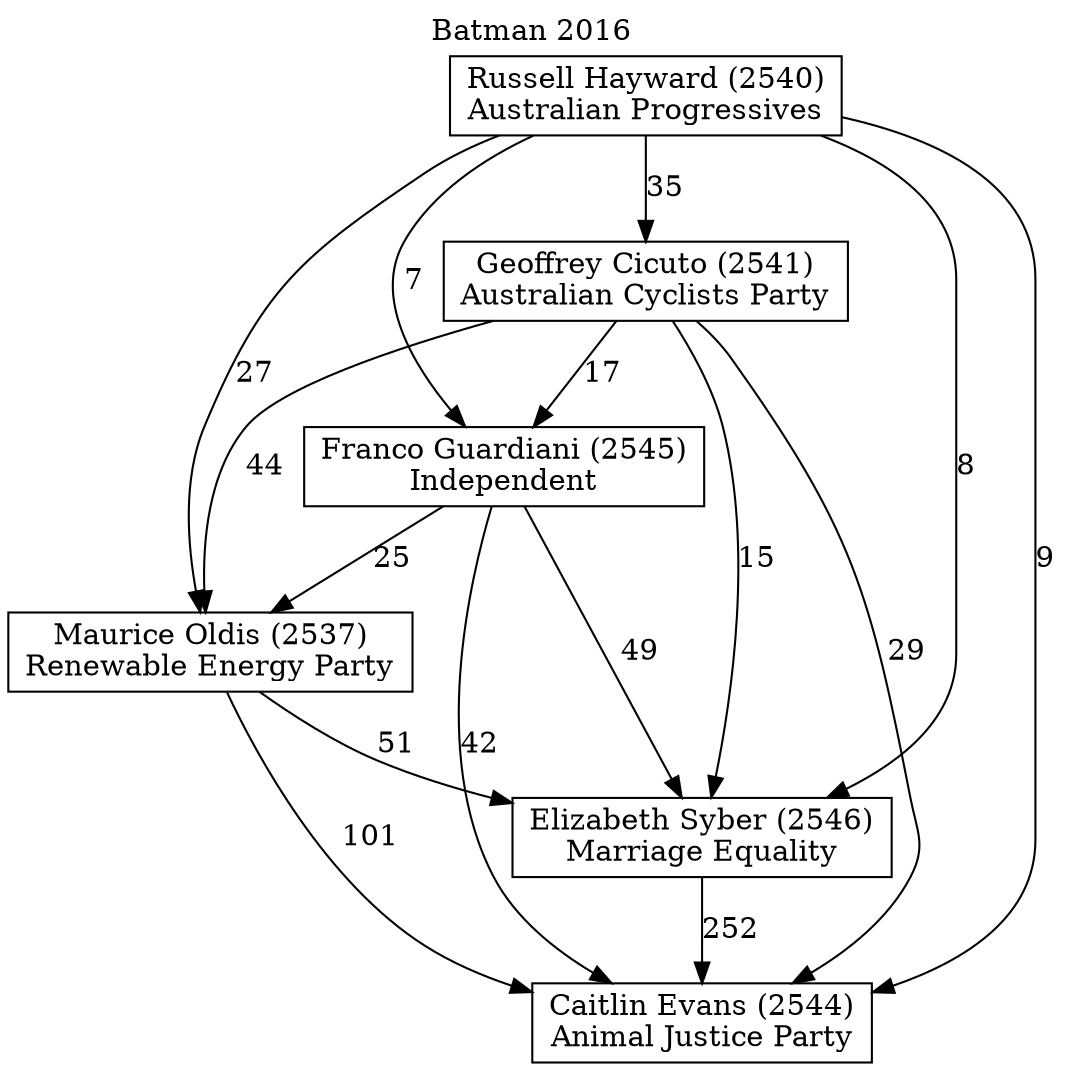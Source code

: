 // House preference flow
digraph "Caitlin Evans (2544)_Batman_2016" {
	graph [label="Batman 2016" labelloc=t mclimit=10]
	node [shape=box]
	"Geoffrey Cicuto (2541)" [label="Geoffrey Cicuto (2541)
Australian Cyclists Party"]
	"Elizabeth Syber (2546)" [label="Elizabeth Syber (2546)
Marriage Equality"]
	"Russell Hayward (2540)" [label="Russell Hayward (2540)
Australian Progressives"]
	"Franco Guardiani (2545)" [label="Franco Guardiani (2545)
Independent"]
	"Caitlin Evans (2544)" [label="Caitlin Evans (2544)
Animal Justice Party"]
	"Maurice Oldis (2537)" [label="Maurice Oldis (2537)
Renewable Energy Party"]
	"Geoffrey Cicuto (2541)" -> "Elizabeth Syber (2546)" [label=15]
	"Russell Hayward (2540)" -> "Maurice Oldis (2537)" [label=27]
	"Franco Guardiani (2545)" -> "Elizabeth Syber (2546)" [label=49]
	"Franco Guardiani (2545)" -> "Maurice Oldis (2537)" [label=25]
	"Geoffrey Cicuto (2541)" -> "Caitlin Evans (2544)" [label=29]
	"Russell Hayward (2540)" -> "Elizabeth Syber (2546)" [label=8]
	"Maurice Oldis (2537)" -> "Caitlin Evans (2544)" [label=101]
	"Maurice Oldis (2537)" -> "Elizabeth Syber (2546)" [label=51]
	"Russell Hayward (2540)" -> "Franco Guardiani (2545)" [label=7]
	"Elizabeth Syber (2546)" -> "Caitlin Evans (2544)" [label=252]
	"Franco Guardiani (2545)" -> "Caitlin Evans (2544)" [label=42]
	"Geoffrey Cicuto (2541)" -> "Franco Guardiani (2545)" [label=17]
	"Russell Hayward (2540)" -> "Geoffrey Cicuto (2541)" [label=35]
	"Geoffrey Cicuto (2541)" -> "Maurice Oldis (2537)" [label=44]
	"Russell Hayward (2540)" -> "Caitlin Evans (2544)" [label=9]
}
